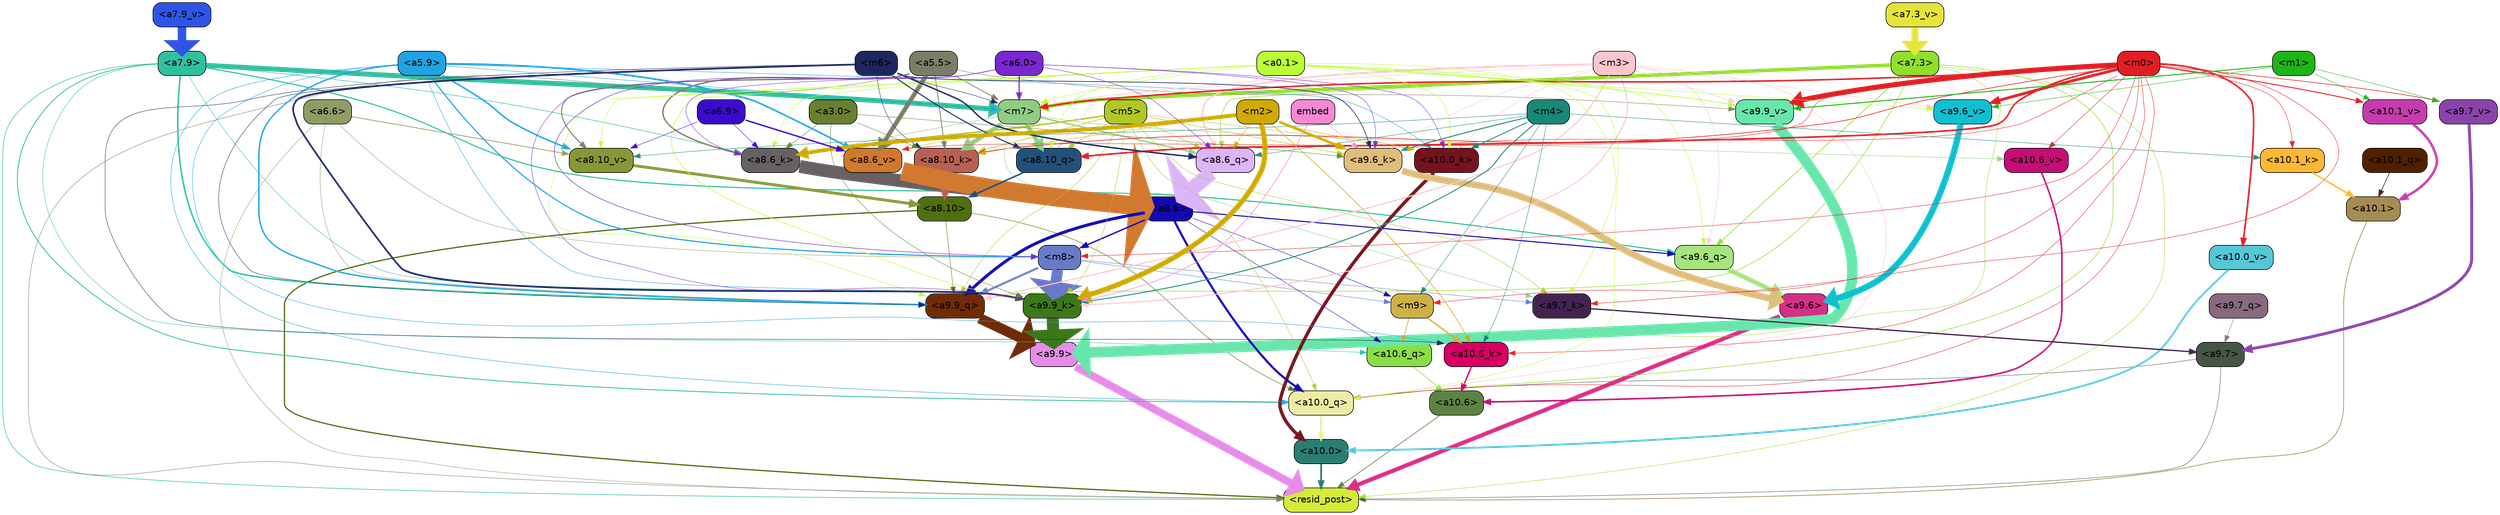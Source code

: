 strict digraph "" {
	graph [bgcolor=transparent,
		layout=dot,
		overlap=false,
		splines=true
	];
	"<a10.6>"	[color=black,
		fillcolor="#5b8442",
		fontname=Helvetica,
		shape=box,
		style="filled, rounded"];
	"<resid_post>"	[color=black,
		fillcolor="#d4ec37",
		fontname=Helvetica,
		shape=box,
		style="filled, rounded"];
	"<a10.6>" -> "<resid_post>"	[color="#5b8442",
		penwidth=0.9498605728149414];
	"<a10.1>"	[color=black,
		fillcolor="#a68c52",
		fontname=Helvetica,
		shape=box,
		style="filled, rounded"];
	"<a10.1>" -> "<resid_post>"	[color="#a68c52",
		penwidth=1.0084514617919922];
	"<a10.0>"	[color=black,
		fillcolor="#297e72",
		fontname=Helvetica,
		shape=box,
		style="filled, rounded"];
	"<a10.0>" -> "<resid_post>"	[color="#297e72",
		penwidth=2.5814952850341797];
	"<a9.9>"	[color=black,
		fillcolor="#e58de9",
		fontname=Helvetica,
		shape=box,
		style="filled, rounded"];
	"<a9.9>" -> "<resid_post>"	[color="#e58de9",
		penwidth=11.610888481140137];
	"<a9.7>"	[color=black,
		fillcolor="#455647",
		fontname=Helvetica,
		shape=box,
		style="filled, rounded"];
	"<a9.7>" -> "<resid_post>"	[color="#455647",
		penwidth=0.6];
	"<a10.0_q>"	[color=black,
		fillcolor="#edeba3",
		fontname=Helvetica,
		shape=box,
		style="filled, rounded"];
	"<a9.7>" -> "<a10.0_q>"	[color="#455647",
		penwidth=0.6];
	"<a9.6>"	[color=black,
		fillcolor="#d62f86",
		fontname=Helvetica,
		shape=box,
		style="filled, rounded"];
	"<a9.6>" -> "<resid_post>"	[color="#d62f86",
		penwidth=6.121421813964844];
	"<a8.10>"	[color=black,
		fillcolor="#4f6f11",
		fontname=Helvetica,
		shape=box,
		style="filled, rounded"];
	"<a8.10>" -> "<resid_post>"	[color="#4f6f11",
		penwidth=1.7841739654541016];
	"<a8.10>" -> "<a10.0_q>"	[color="#4f6f11",
		penwidth=0.6612663269042969];
	"<a9.9_q>"	[color=black,
		fillcolor="#6f2c06",
		fontname=Helvetica,
		shape=box,
		style="filled, rounded"];
	"<a8.10>" -> "<a9.9_q>"	[color="#4f6f11",
		penwidth=0.6];
	"<a7.9>"	[color=black,
		fillcolor="#31c09d",
		fontname=Helvetica,
		shape=box,
		style="filled, rounded"];
	"<a7.9>" -> "<resid_post>"	[color="#31c09d",
		penwidth=0.8109169006347656];
	"<a10.6_q>"	[color=black,
		fillcolor="#89de45",
		fontname=Helvetica,
		shape=box,
		style="filled, rounded"];
	"<a7.9>" -> "<a10.6_q>"	[color="#31c09d",
		penwidth=0.6];
	"<a7.9>" -> "<a10.0_q>"	[color="#31c09d",
		penwidth=1.19378662109375];
	"<m7>"	[color=black,
		fillcolor="#92cc84",
		fontname=Helvetica,
		shape=box,
		style="filled, rounded"];
	"<a7.9>" -> "<m7>"	[color="#31c09d",
		penwidth=7.3899383544921875];
	"<a7.9>" -> "<a9.9_q>"	[color="#31c09d",
		penwidth=2.1764984130859375];
	"<a9.6_q>"	[color=black,
		fillcolor="#a6e47c",
		fontname=Helvetica,
		shape=box,
		style="filled, rounded"];
	"<a7.9>" -> "<a9.6_q>"	[color="#31c09d",
		penwidth=1.6184196472167969];
	"<a9.9_k>"	[color=black,
		fillcolor="#3c771a",
		fontname=Helvetica,
		shape=box,
		style="filled, rounded"];
	"<a7.9>" -> "<a9.9_k>"	[color="#31c09d",
		penwidth=0.6];
	"<a8.6_k>"	[color=black,
		fillcolor="#676164",
		fontname=Helvetica,
		shape=box,
		style="filled, rounded"];
	"<a7.9>" -> "<a8.6_k>"	[color="#31c09d",
		penwidth=0.7570610046386719];
	"<a7.3>"	[color=black,
		fillcolor="#92de2c",
		fontname=Helvetica,
		shape=box,
		style="filled, rounded"];
	"<a7.3>" -> "<resid_post>"	[color="#92de2c",
		penwidth=0.6];
	"<a7.3>" -> "<a10.6_q>"	[color="#92de2c",
		penwidth=0.6];
	"<a7.3>" -> "<a10.0_q>"	[color="#92de2c",
		penwidth=0.8208656311035156];
	"<a7.3>" -> "<m7>"	[color="#92de2c",
		penwidth=5.189311981201172];
	"<a7.3>" -> "<a9.9_q>"	[color="#92de2c",
		penwidth=0.8119163513183594];
	"<a7.3>" -> "<a9.6_q>"	[color="#92de2c",
		penwidth=0.9649925231933594];
	"<a8.6_q>"	[color=black,
		fillcolor="#dbb5f7",
		fontname=Helvetica,
		shape=box,
		style="filled, rounded"];
	"<a7.3>" -> "<a8.6_q>"	[color="#92de2c",
		penwidth=0.7801322937011719];
	"<a6.6>"	[color=black,
		fillcolor="#909c65",
		fontname=Helvetica,
		shape=box,
		style="filled, rounded"];
	"<a6.6>" -> "<resid_post>"	[color="#909c65",
		penwidth=0.6];
	"<m8>"	[color=black,
		fillcolor="#697ac8",
		fontname=Helvetica,
		shape=box,
		style="filled, rounded"];
	"<a6.6>" -> "<m8>"	[color="#909c65",
		penwidth=0.6];
	"<a6.6>" -> "<a9.9_q>"	[color="#909c65",
		penwidth=0.6];
	"<a8.10_v>"	[color=black,
		fillcolor="#889736",
		fontname=Helvetica,
		shape=box,
		style="filled, rounded"];
	"<a6.6>" -> "<a8.10_v>"	[color="#909c65",
		penwidth=1.0661506652832031];
	"<a5.5>"	[color=black,
		fillcolor="#7c7d66",
		fontname=Helvetica,
		shape=box,
		style="filled, rounded"];
	"<a5.5>" -> "<resid_post>"	[color="#7c7d66",
		penwidth=0.6];
	"<a5.5>" -> "<m7>"	[color="#7c7d66",
		penwidth=1.0865592956542969];
	"<a9.9_v>"	[color=black,
		fillcolor="#68e6ab",
		fontname=Helvetica,
		shape=box,
		style="filled, rounded"];
	"<a5.5>" -> "<a9.9_v>"	[color="#7c7d66",
		penwidth=0.6];
	"<a8.10_k>"	[color=black,
		fillcolor="#b86152",
		fontname=Helvetica,
		shape=box,
		style="filled, rounded"];
	"<a5.5>" -> "<a8.10_k>"	[color="#7c7d66",
		penwidth=1.1390800476074219];
	"<a5.5>" -> "<a8.6_k>"	[color="#7c7d66",
		penwidth=2.00030517578125];
	"<a5.5>" -> "<a8.10_v>"	[color="#7c7d66",
		penwidth=1.4206085205078125];
	"<a8.6_v>"	[color=black,
		fillcolor="#d1792f",
		fontname=Helvetica,
		shape=box,
		style="filled, rounded"];
	"<a5.5>" -> "<a8.6_v>"	[color="#7c7d66",
		penwidth=6.534294128417969];
	"<a10.6_q>" -> "<a10.6>"	[color="#89de45",
		penwidth=0.9244728088378906];
	"<a10.1_q>"	[color=black,
		fillcolor="#502001",
		fontname=Helvetica,
		shape=box,
		style="filled, rounded"];
	"<a10.1_q>" -> "<a10.1>"	[color="#502001",
		penwidth=0.9268798828125];
	"<a10.0_q>" -> "<a10.0>"	[color="#edeba3",
		penwidth=2.905670166015625];
	"<a10.6_k>"	[color=black,
		fillcolor="#d90064",
		fontname=Helvetica,
		shape=box,
		style="filled, rounded"];
	"<a10.6_k>" -> "<a10.6>"	[color="#d90064",
		penwidth=2.0319366455078125];
	"<a10.1_k>"	[color=black,
		fillcolor="#ffb834",
		fontname=Helvetica,
		shape=box,
		style="filled, rounded"];
	"<a10.1_k>" -> "<a10.1>"	[color="#ffb834",
		penwidth=2.4037628173828125];
	"<a10.0_k>"	[color=black,
		fillcolor="#77131d",
		fontname=Helvetica,
		shape=box,
		style="filled, rounded"];
	"<a10.0_k>" -> "<a10.0>"	[color="#77131d",
		penwidth=4.9319305419921875];
	"<a10.6_v>"	[color=black,
		fillcolor="#c60e76",
		fontname=Helvetica,
		shape=box,
		style="filled, rounded"];
	"<a10.6_v>" -> "<a10.6>"	[color="#c60e76",
		penwidth=2.290935516357422];
	"<a10.1_v>"	[color=black,
		fillcolor="#c63cae",
		fontname=Helvetica,
		shape=box,
		style="filled, rounded"];
	"<a10.1_v>" -> "<a10.1>"	[color="#c63cae",
		penwidth=3.6398468017578125];
	"<a10.0_v>"	[color=black,
		fillcolor="#55c7d7",
		fontname=Helvetica,
		shape=box,
		style="filled, rounded"];
	"<a10.0_v>" -> "<a10.0>"	[color="#55c7d7",
		penwidth=2.7666168212890625];
	"<m9>"	[color=black,
		fillcolor="#cdb146",
		fontname=Helvetica,
		shape=box,
		style="filled, rounded"];
	"<m9>" -> "<a10.6_q>"	[color="#cdb146",
		penwidth=1.0384025573730469];
	"<m9>" -> "<a10.6_k>"	[color="#cdb146",
		penwidth=2.371124267578125];
	"<a8.6>"	[color=black,
		fillcolor="#1309b1",
		fontname=Helvetica,
		shape=box,
		style="filled, rounded"];
	"<a8.6>" -> "<a10.6_q>"	[color="#1309b1",
		penwidth=0.6];
	"<a8.6>" -> "<a10.0_q>"	[color="#1309b1",
		penwidth=3.1841888427734375];
	"<a8.6>" -> "<m9>"	[color="#1309b1",
		penwidth=0.6];
	"<a8.6>" -> "<m8>"	[color="#1309b1",
		penwidth=1.972564697265625];
	"<a8.6>" -> "<a9.9_q>"	[color="#1309b1",
		penwidth=4.482503890991211];
	"<a8.6>" -> "<a9.6_q>"	[color="#1309b1",
		penwidth=1.515838623046875];
	"<m5>"	[color=black,
		fillcolor="#b0c725",
		fontname=Helvetica,
		shape=box,
		style="filled, rounded"];
	"<m5>" -> "<a10.0_q>"	[color="#b0c725",
		penwidth=0.6];
	"<m5>" -> "<a10.0_k>"	[color="#b0c725",
		penwidth=0.6];
	"<m5>" -> "<a9.9_q>"	[color="#b0c725",
		penwidth=0.6];
	"<m5>" -> "<a9.9_k>"	[color="#b0c725",
		penwidth=0.6];
	"<a9.7_k>"	[color=black,
		fillcolor="#442351",
		fontname=Helvetica,
		shape=box,
		style="filled, rounded"];
	"<m5>" -> "<a9.7_k>"	[color="#b0c725",
		penwidth=0.6];
	"<a9.6_k>"	[color=black,
		fillcolor="#dfbd7a",
		fontname=Helvetica,
		shape=box,
		style="filled, rounded"];
	"<m5>" -> "<a9.6_k>"	[color="#b0c725",
		penwidth=0.7197036743164062];
	"<a8.10_q>"	[color=black,
		fillcolor="#23517b",
		fontname=Helvetica,
		shape=box,
		style="filled, rounded"];
	"<m5>" -> "<a8.10_q>"	[color="#b0c725",
		penwidth=0.7198371887207031];
	"<m5>" -> "<a8.6_q>"	[color="#b0c725",
		penwidth=0.6];
	"<m5>" -> "<a8.10_k>"	[color="#b0c725",
		penwidth=0.9238471984863281];
	"<m5>" -> "<a8.6_k>"	[color="#b0c725",
		penwidth=2.1219520568847656];
	"<m5>" -> "<a8.6_v>"	[color="#b0c725",
		penwidth=0.6];
	"<a5.9>"	[color=black,
		fillcolor="#20a3e2",
		fontname=Helvetica,
		shape=box,
		style="filled, rounded"];
	"<a5.9>" -> "<a10.0_q>"	[color="#20a3e2",
		penwidth=0.6463394165039062];
	"<a5.9>" -> "<a10.6_k>"	[color="#20a3e2",
		penwidth=0.6];
	"<a5.9>" -> "<a10.0_k>"	[color="#20a3e2",
		penwidth=0.6];
	"<a5.9>" -> "<m7>"	[color="#20a3e2",
		penwidth=0.6];
	"<a5.9>" -> "<m8>"	[color="#20a3e2",
		penwidth=1.6550712585449219];
	"<a5.9>" -> "<a9.9_q>"	[color="#20a3e2",
		penwidth=2.019031524658203];
	"<a5.9>" -> "<a9.9_k>"	[color="#20a3e2",
		penwidth=0.6];
	"<a5.9>" -> "<a8.10_v>"	[color="#20a3e2",
		penwidth=2.2765426635742188];
	"<a5.9>" -> "<a8.6_v>"	[color="#20a3e2",
		penwidth=2.4934005737304688];
	"<m3>"	[color=black,
		fillcolor="#fdc6cf",
		fontname=Helvetica,
		shape=box,
		style="filled, rounded"];
	"<m3>" -> "<a10.0_q>"	[color="#fdc6cf",
		penwidth=0.6597442626953125];
	"<m3>" -> "<a10.0_k>"	[color="#fdc6cf",
		penwidth=0.6506614685058594];
	"<m3>" -> "<m7>"	[color="#fdc6cf",
		penwidth=0.7659339904785156];
	"<m3>" -> "<a9.9_q>"	[color="#fdc6cf",
		penwidth=1.6276321411132812];
	"<m3>" -> "<a9.6_q>"	[color="#fdc6cf",
		penwidth=0.6724472045898438];
	"<m3>" -> "<a9.9_k>"	[color="#fdc6cf",
		penwidth=1.4574642181396484];
	"<m3>" -> "<a9.6_k>"	[color="#fdc6cf",
		penwidth=0.6];
	"<m3>" -> "<a9.9_v>"	[color="#fdc6cf",
		penwidth=0.6589469909667969];
	"<a9.6_v>"	[color=black,
		fillcolor="#0fc0d1",
		fontname=Helvetica,
		shape=box,
		style="filled, rounded"];
	"<m3>" -> "<a9.6_v>"	[color="#fdc6cf",
		penwidth=0.6];
	"<m3>" -> "<a8.10_q>"	[color="#fdc6cf",
		penwidth=0.6];
	"<m3>" -> "<a8.6_q>"	[color="#fdc6cf",
		penwidth=2.1676406860351562];
	"<m0>"	[color=black,
		fillcolor="#e21e24",
		fontname=Helvetica,
		shape=box,
		style="filled, rounded"];
	"<m0>" -> "<a10.0_q>"	[color="#e21e24",
		penwidth=0.6];
	"<m0>" -> "<a10.6_k>"	[color="#e21e24",
		penwidth=0.6];
	"<m0>" -> "<a10.1_k>"	[color="#e21e24",
		penwidth=0.6];
	"<m0>" -> "<a10.6_v>"	[color="#e21e24",
		penwidth=0.6];
	"<m0>" -> "<a10.1_v>"	[color="#e21e24",
		penwidth=1.3360328674316406];
	"<m0>" -> "<a10.0_v>"	[color="#e21e24",
		penwidth=2.4083595275878906];
	"<m0>" -> "<m9>"	[color="#e21e24",
		penwidth=0.6];
	"<m0>" -> "<m7>"	[color="#e21e24",
		penwidth=2.224945068359375];
	"<m0>" -> "<m8>"	[color="#e21e24",
		penwidth=0.6];
	"<m0>" -> "<a9.7_k>"	[color="#e21e24",
		penwidth=0.6];
	"<m0>" -> "<a9.6_k>"	[color="#e21e24",
		penwidth=0.6];
	"<m0>" -> "<a9.9_v>"	[color="#e21e24",
		penwidth=7.537467956542969];
	"<a9.7_v>"	[color=black,
		fillcolor="#8b43ac",
		fontname=Helvetica,
		shape=box,
		style="filled, rounded"];
	"<m0>" -> "<a9.7_v>"	[color="#e21e24",
		penwidth=0.8575286865234375];
	"<m0>" -> "<a9.6_v>"	[color="#e21e24",
		penwidth=4.1688385009765625];
	"<m0>" -> "<a8.10_q>"	[color="#e21e24",
		penwidth=2.3761940002441406];
	"<m0>" -> "<a8.10_k>"	[color="#e21e24",
		penwidth=0.9220962524414062];
	"<m0>" -> "<a8.6_v>"	[color="#e21e24",
		penwidth=0.6];
	"<a0.1>"	[color=black,
		fillcolor="#bbff37",
		fontname=Helvetica,
		shape=box,
		style="filled, rounded"];
	"<a0.1>" -> "<a10.0_q>"	[color="#bbff37",
		penwidth=0.6];
	"<a0.1>" -> "<a10.0_k>"	[color="#bbff37",
		penwidth=0.6768684387207031];
	"<a0.1>" -> "<m7>"	[color="#bbff37",
		penwidth=0.6];
	"<a0.1>" -> "<a9.9_q>"	[color="#bbff37",
		penwidth=0.6];
	"<a0.1>" -> "<a9.6_q>"	[color="#bbff37",
		penwidth=0.6];
	"<a0.1>" -> "<a9.9_k>"	[color="#bbff37",
		penwidth=0.81341552734375];
	"<a0.1>" -> "<a9.7_k>"	[color="#bbff37",
		penwidth=0.6];
	"<a0.1>" -> "<a9.9_v>"	[color="#bbff37",
		penwidth=1.062591552734375];
	"<a0.1>" -> "<a9.6_v>"	[color="#bbff37",
		penwidth=0.6];
	"<a0.1>" -> "<a8.10_q>"	[color="#bbff37",
		penwidth=0.6];
	"<a0.1>" -> "<a8.6_k>"	[color="#bbff37",
		penwidth=0.6];
	"<a0.1>" -> "<a8.10_v>"	[color="#bbff37",
		penwidth=0.6];
	"<m6>"	[color=black,
		fillcolor="#1d265f",
		fontname=Helvetica,
		shape=box,
		style="filled, rounded"];
	"<m6>" -> "<a10.6_k>"	[color="#1d265f",
		penwidth=0.6];
	"<m6>" -> "<m7>"	[color="#1d265f",
		penwidth=0.6];
	"<m6>" -> "<a9.9_q>"	[color="#1d265f",
		penwidth=0.6];
	"<m6>" -> "<a9.9_k>"	[color="#1d265f",
		penwidth=2.533975601196289];
	"<m6>" -> "<a9.6_k>"	[color="#1d265f",
		penwidth=0.9471282958984375];
	"<m6>" -> "<a8.10_q>"	[color="#1d265f",
		penwidth=1.4854621887207031];
	"<m6>" -> "<a8.6_q>"	[color="#1d265f",
		penwidth=2.0796165466308594];
	"<m6>" -> "<a8.10_k>"	[color="#1d265f",
		penwidth=0.6];
	"<m4>"	[color=black,
		fillcolor="#198876",
		fontname=Helvetica,
		shape=box,
		style="filled, rounded"];
	"<m4>" -> "<a10.6_k>"	[color="#198876",
		penwidth=0.6];
	"<m4>" -> "<a10.1_k>"	[color="#198876",
		penwidth=0.6];
	"<m4>" -> "<a10.0_k>"	[color="#198876",
		penwidth=1.230804443359375];
	"<m4>" -> "<m9>"	[color="#198876",
		penwidth=0.6];
	"<m4>" -> "<a9.9_k>"	[color="#198876",
		penwidth=1.3186264038085938];
	"<m4>" -> "<a9.6_k>"	[color="#198876",
		penwidth=1.3722038269042969];
	"<m4>" -> "<a8.6_q>"	[color="#198876",
		penwidth=0.6];
	"<m4>" -> "<a8.10_v>"	[color="#198876",
		penwidth=0.6];
	"<m2>"	[color=black,
		fillcolor="#d0aa02",
		fontname=Helvetica,
		shape=box,
		style="filled, rounded"];
	"<m2>" -> "<a10.6_k>"	[color="#d0aa02",
		penwidth=0.8380241394042969];
	"<m2>" -> "<a10.0_k>"	[color="#d0aa02",
		penwidth=0.6622200012207031];
	"<m2>" -> "<a9.9_k>"	[color="#d0aa02",
		penwidth=7.476325988769531];
	"<m2>" -> "<a9.6_k>"	[color="#d0aa02",
		penwidth=3.761505126953125];
	"<m2>" -> "<a8.6_q>"	[color="#d0aa02",
		penwidth=0.6];
	"<m2>" -> "<a8.10_k>"	[color="#d0aa02",
		penwidth=0.6];
	"<m2>" -> "<a8.6_k>"	[color="#d0aa02",
		penwidth=5.699577331542969];
	"<a6.0>"	[color=black,
		fillcolor="#7a28cf",
		fontname=Helvetica,
		shape=box,
		style="filled, rounded"];
	"<a6.0>" -> "<a10.0_k>"	[color="#7a28cf",
		penwidth=0.6];
	"<a6.0>" -> "<m7>"	[color="#7a28cf",
		penwidth=1.694061279296875];
	"<a6.0>" -> "<m8>"	[color="#7a28cf",
		penwidth=0.7418403625488281];
	"<a6.0>" -> "<a9.9_k>"	[color="#7a28cf",
		penwidth=0.6];
	"<a6.0>" -> "<a9.6_k>"	[color="#7a28cf",
		penwidth=0.6];
	"<a6.0>" -> "<a8.6_q>"	[color="#7a28cf",
		penwidth=0.6];
	"<a6.0>" -> "<a8.6_k>"	[color="#7a28cf",
		penwidth=0.6];
	"<m7>" -> "<a10.6_v>"	[color="#92cc84",
		penwidth=0.6];
	"<m7>" -> "<a9.7_k>"	[color="#92cc84",
		penwidth=0.6];
	"<m7>" -> "<a8.10_q>"	[color="#92cc84",
		penwidth=6.2237091064453125];
	"<m7>" -> "<a8.6_q>"	[color="#92cc84",
		penwidth=1.9677276611328125];
	"<m7>" -> "<a8.10_k>"	[color="#92cc84",
		penwidth=6.505390167236328];
	"<m7>" -> "<a8.6_k>"	[color="#92cc84",
		penwidth=0.6821136474609375];
	"<m1>"	[color=black,
		fillcolor="#1eb517",
		fontname=Helvetica,
		shape=box,
		style="filled, rounded"];
	"<m1>" -> "<a10.1_v>"	[color="#1eb517",
		penwidth=0.6];
	"<m1>" -> "<a9.9_v>"	[color="#1eb517",
		penwidth=1.4082679748535156];
	"<m1>" -> "<a9.7_v>"	[color="#1eb517",
		penwidth=0.6];
	"<m1>" -> "<a9.6_v>"	[color="#1eb517",
		penwidth=0.6];
	"<m8>" -> "<m9>"	[color="#697ac8",
		penwidth=0.6];
	"<m8>" -> "<a9.9_q>"	[color="#697ac8",
		penwidth=3.073810577392578];
	"<m8>" -> "<a9.9_k>"	[color="#697ac8",
		penwidth=16.255420684814453];
	"<m8>" -> "<a9.7_k>"	[color="#697ac8",
		penwidth=0.6];
	"<a9.9_q>" -> "<a9.9>"	[color="#6f2c06",
		penwidth=15.310546875];
	"<a9.7_q>"	[color=black,
		fillcolor="#886980",
		fontname=Helvetica,
		shape=box,
		style="filled, rounded"];
	"<a9.7_q>" -> "<a9.7>"	[color="#886980",
		penwidth=0.6];
	"<a9.6_q>" -> "<a9.6>"	[color="#a6e47c",
		penwidth=6.823722839355469];
	"<a9.9_k>" -> "<a9.9>"	[color="#3c771a",
		penwidth=17.953022003173828];
	"<a9.7_k>" -> "<a9.7>"	[color="#442351",
		penwidth=1.85101318359375];
	"<a9.6_k>" -> "<a9.6>"	[color="#dfbd7a",
		penwidth=9.787818908691406];
	"<a9.9_v>" -> "<a9.9>"	[color="#68e6ab",
		penwidth=15.728643417358398];
	"<a9.7_v>" -> "<a9.7>"	[color="#8b43ac",
		penwidth=4.305488586425781];
	"<a9.6_v>" -> "<a9.6>"	[color="#0fc0d1",
		penwidth=9.212547302246094];
	"<a3.0>"	[color=black,
		fillcolor="#68802f",
		fontname=Helvetica,
		shape=box,
		style="filled, rounded"];
	"<a3.0>" -> "<a9.9_k>"	[color="#68802f",
		penwidth=0.6];
	"<a3.0>" -> "<a9.6_k>"	[color="#68802f",
		penwidth=0.6];
	"<a3.0>" -> "<a8.10_k>"	[color="#68802f",
		penwidth=0.6];
	"<a3.0>" -> "<a8.6_k>"	[color="#68802f",
		penwidth=0.6];
	embed	[color=black,
		fillcolor="#f887d4",
		fontname=Helvetica,
		shape=box,
		style="filled, rounded"];
	embed -> "<a9.9_k>"	[color="#f887d4",
		penwidth=0.8602714538574219];
	embed -> "<a9.6_k>"	[color="#f887d4",
		penwidth=0.6];
	"<a8.10_q>" -> "<a8.10>"	[color="#23517b",
		penwidth=2.2933731079101562];
	"<a8.6_q>" -> "<a8.6>"	[color="#dbb5f7",
		penwidth=22.21251106262207];
	"<a8.10_k>" -> "<a8.10>"	[color="#b86152",
		penwidth=5.009056091308594];
	"<a8.6_k>" -> "<a8.6>"	[color="#676164",
		penwidth=19.114789962768555];
	"<a8.10_v>" -> "<a8.10>"	[color="#889736",
		penwidth=4.248416900634766];
	"<a8.6_v>" -> "<a8.6>"	[color="#d1792f",
		penwidth=27.461654663085938];
	"<a6.9>"	[color=black,
		fillcolor="#3b0ccd",
		fontname=Helvetica,
		shape=box,
		style="filled, rounded"];
	"<a6.9>" -> "<a8.6_k>"	[color="#3b0ccd",
		penwidth=0.6];
	"<a6.9>" -> "<a8.10_v>"	[color="#3b0ccd",
		penwidth=0.6];
	"<a6.9>" -> "<a8.6_v>"	[color="#3b0ccd",
		penwidth=2.0546798706054688];
	"<a7.9_v>"	[color=black,
		fillcolor="#2e55e5",
		fontname=Helvetica,
		shape=box,
		style="filled, rounded"];
	"<a7.9_v>" -> "<a7.9>"	[color="#2e55e5",
		penwidth=12.677261352539062];
	"<a7.3_v>"	[color=black,
		fillcolor="#e5e43a",
		fontname=Helvetica,
		shape=box,
		style="filled, rounded"];
	"<a7.3_v>" -> "<a7.3>"	[color="#e5e43a",
		penwidth=10.205863952636719];
}
